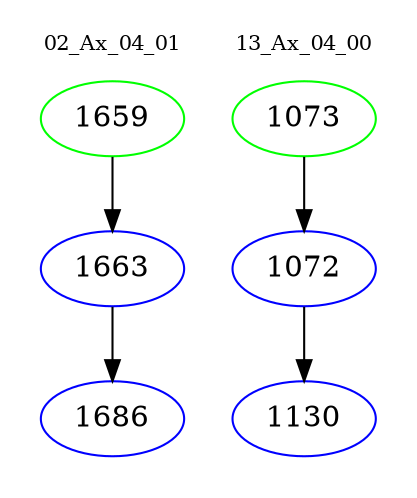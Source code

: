digraph{
subgraph cluster_0 {
color = white
label = "02_Ax_04_01";
fontsize=10;
T0_1659 [label="1659", color="green"]
T0_1659 -> T0_1663 [color="black"]
T0_1663 [label="1663", color="blue"]
T0_1663 -> T0_1686 [color="black"]
T0_1686 [label="1686", color="blue"]
}
subgraph cluster_1 {
color = white
label = "13_Ax_04_00";
fontsize=10;
T1_1073 [label="1073", color="green"]
T1_1073 -> T1_1072 [color="black"]
T1_1072 [label="1072", color="blue"]
T1_1072 -> T1_1130 [color="black"]
T1_1130 [label="1130", color="blue"]
}
}
